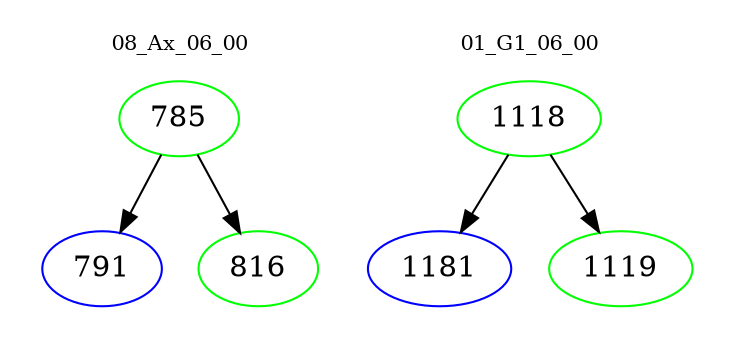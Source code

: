 digraph{
subgraph cluster_0 {
color = white
label = "08_Ax_06_00";
fontsize=10;
T0_785 [label="785", color="green"]
T0_785 -> T0_791 [color="black"]
T0_791 [label="791", color="blue"]
T0_785 -> T0_816 [color="black"]
T0_816 [label="816", color="green"]
}
subgraph cluster_1 {
color = white
label = "01_G1_06_00";
fontsize=10;
T1_1118 [label="1118", color="green"]
T1_1118 -> T1_1181 [color="black"]
T1_1181 [label="1181", color="blue"]
T1_1118 -> T1_1119 [color="black"]
T1_1119 [label="1119", color="green"]
}
}
